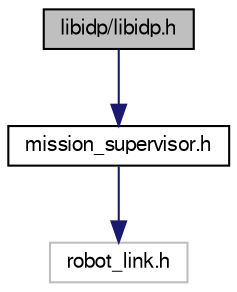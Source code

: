 digraph G
{
  edge [fontname="FreeSans",fontsize="10",labelfontname="FreeSans",labelfontsize="10"];
  node [fontname="FreeSans",fontsize="10",shape=record];
  Node1 [label="libidp/libidp.h",height=0.2,width=0.4,color="black", fillcolor="grey75", style="filled" fontcolor="black"];
  Node1 -> Node2 [color="midnightblue",fontsize="10",style="solid"];
  Node2 [label="mission_supervisor.h",height=0.2,width=0.4,color="black", fillcolor="white", style="filled",URL="$mission__supervisor_8h.html"];
  Node2 -> Node3 [color="midnightblue",fontsize="10",style="solid"];
  Node3 [label="robot_link.h",height=0.2,width=0.4,color="grey75", fillcolor="white", style="filled"];
}
